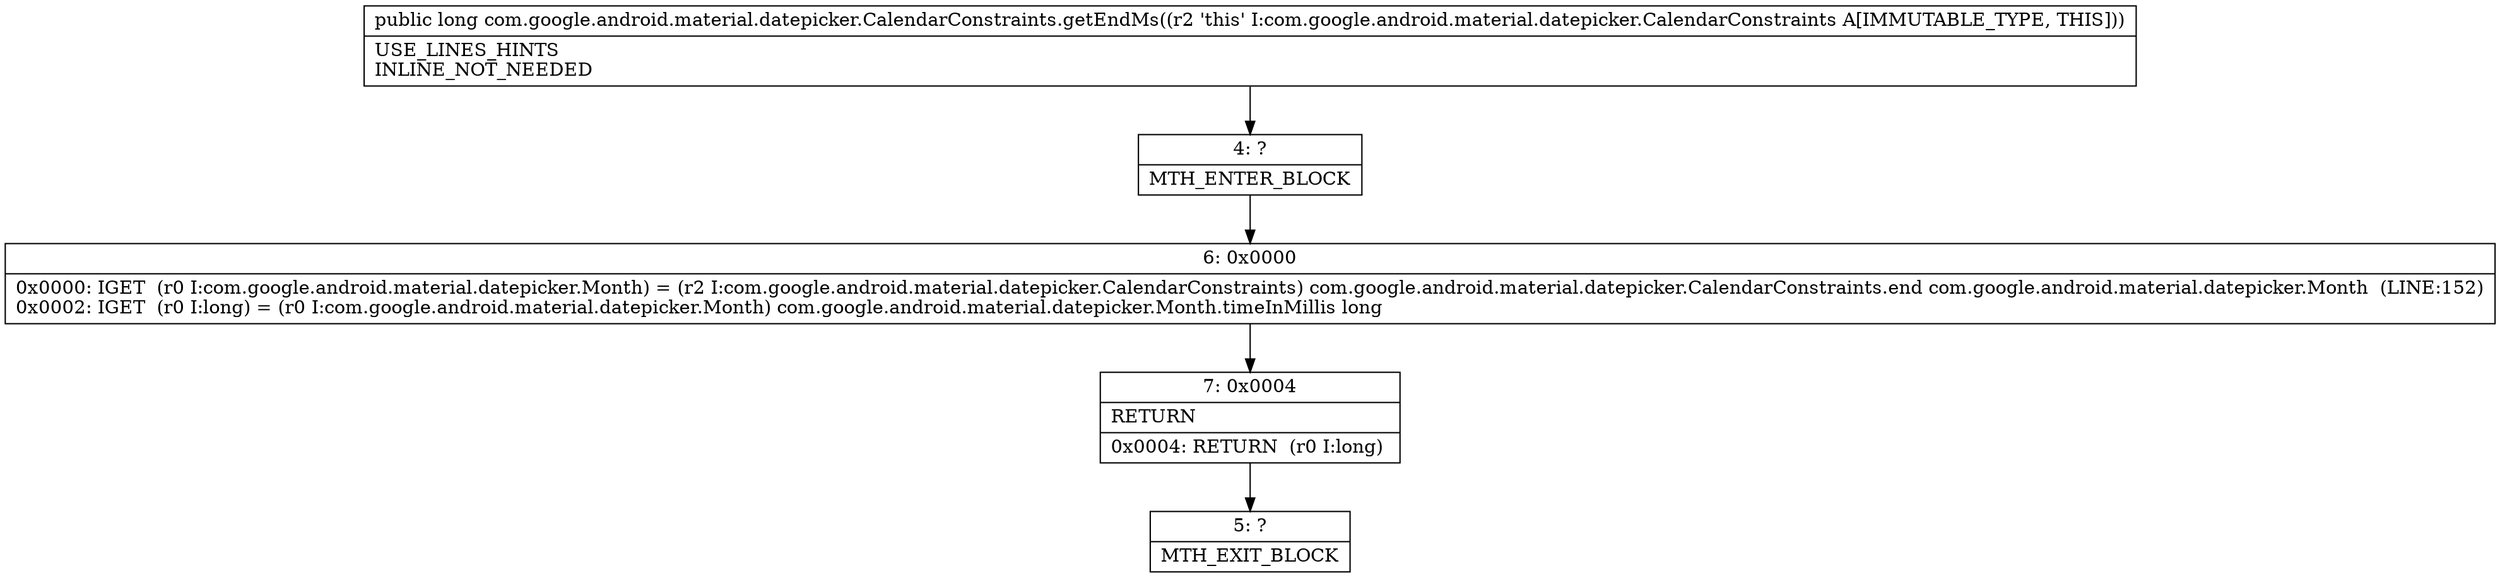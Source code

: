 digraph "CFG forcom.google.android.material.datepicker.CalendarConstraints.getEndMs()J" {
Node_4 [shape=record,label="{4\:\ ?|MTH_ENTER_BLOCK\l}"];
Node_6 [shape=record,label="{6\:\ 0x0000|0x0000: IGET  (r0 I:com.google.android.material.datepicker.Month) = (r2 I:com.google.android.material.datepicker.CalendarConstraints) com.google.android.material.datepicker.CalendarConstraints.end com.google.android.material.datepicker.Month  (LINE:152)\l0x0002: IGET  (r0 I:long) = (r0 I:com.google.android.material.datepicker.Month) com.google.android.material.datepicker.Month.timeInMillis long \l}"];
Node_7 [shape=record,label="{7\:\ 0x0004|RETURN\l|0x0004: RETURN  (r0 I:long) \l}"];
Node_5 [shape=record,label="{5\:\ ?|MTH_EXIT_BLOCK\l}"];
MethodNode[shape=record,label="{public long com.google.android.material.datepicker.CalendarConstraints.getEndMs((r2 'this' I:com.google.android.material.datepicker.CalendarConstraints A[IMMUTABLE_TYPE, THIS]))  | USE_LINES_HINTS\lINLINE_NOT_NEEDED\l}"];
MethodNode -> Node_4;Node_4 -> Node_6;
Node_6 -> Node_7;
Node_7 -> Node_5;
}

